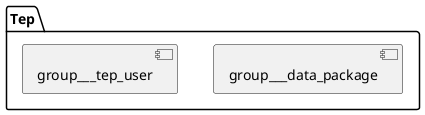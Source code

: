 @startuml
folder "Tep" [[../groups/group___tep.html]] {
[group___data_package]
[group___tep_user]
}
@enduml
